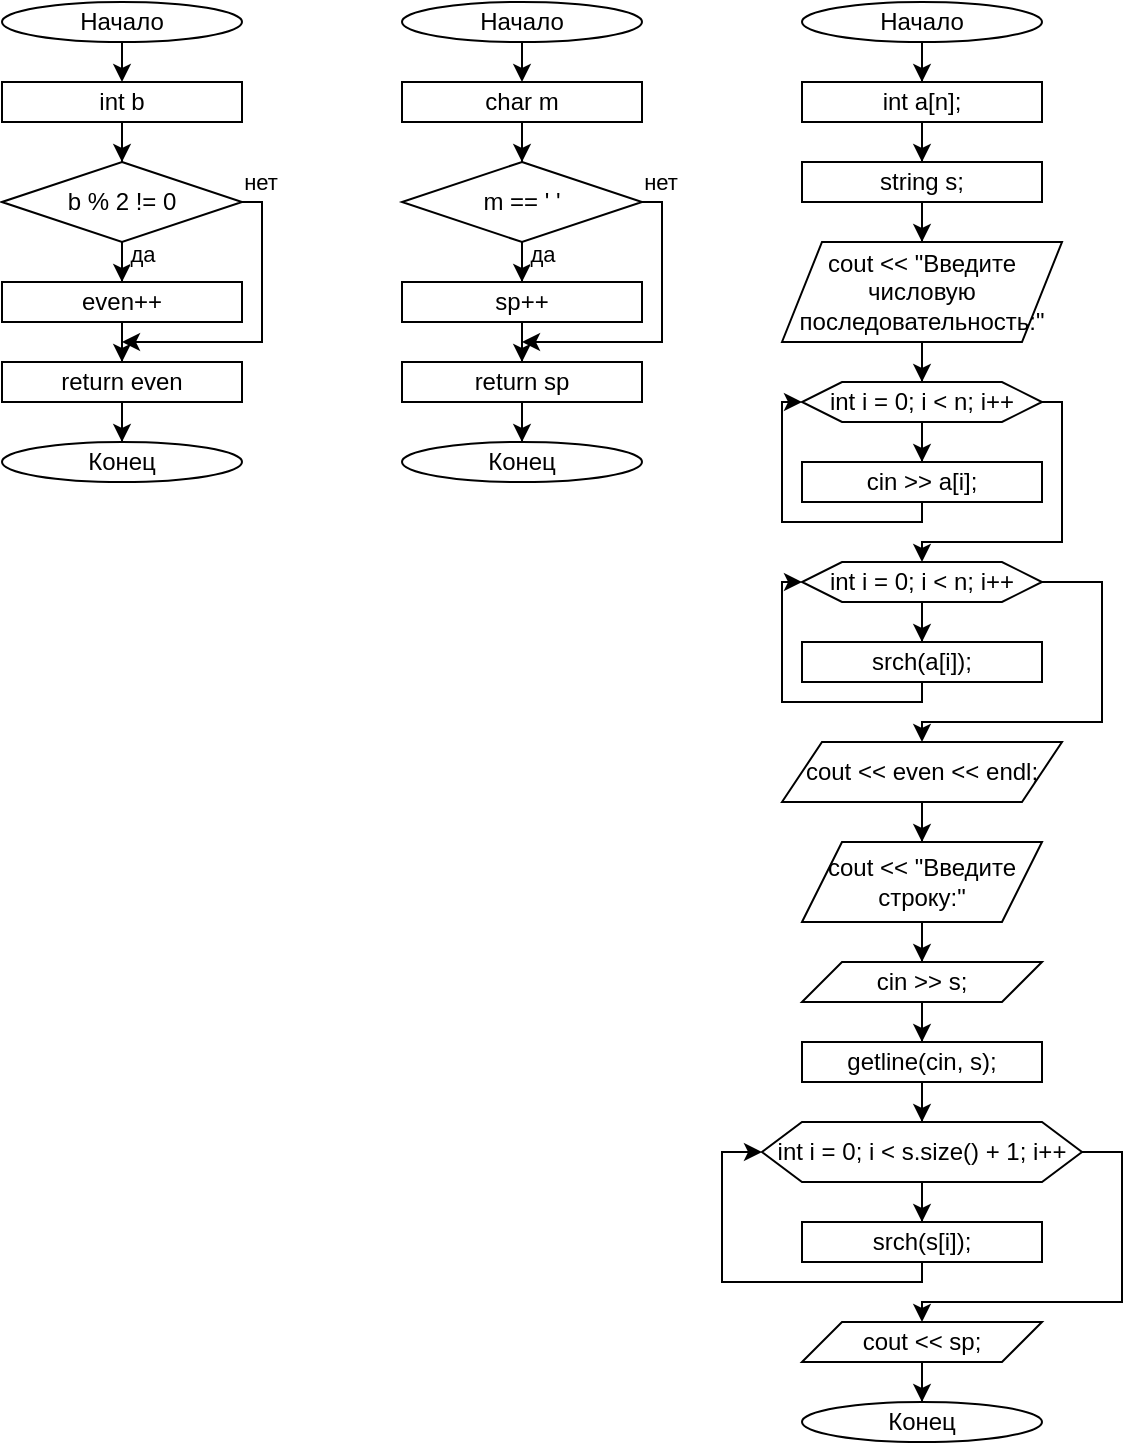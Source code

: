 <mxfile version="24.8.9">
  <diagram name="Страница — 1" id="1MoN2HfSUgx5SikQ9AoL">
    <mxGraphModel dx="1235" dy="768" grid="1" gridSize="10" guides="1" tooltips="1" connect="1" arrows="1" fold="1" page="1" pageScale="1" pageWidth="827" pageHeight="1169" math="0" shadow="0">
      <root>
        <mxCell id="0" />
        <mxCell id="1" parent="0" />
        <mxCell id="2CqEPjGse3Cl0NSdlPYR-14" style="edgeStyle=orthogonalEdgeStyle;rounded=0;orthogonalLoop=1;jettySize=auto;html=1;entryX=0.5;entryY=0;entryDx=0;entryDy=0;" edge="1" parent="1" source="2CqEPjGse3Cl0NSdlPYR-2">
          <mxGeometry relative="1" as="geometry">
            <mxPoint x="100" y="40" as="targetPoint" />
          </mxGeometry>
        </mxCell>
        <mxCell id="2CqEPjGse3Cl0NSdlPYR-2" value="Начало" style="ellipse;whiteSpace=wrap;html=1;" vertex="1" parent="1">
          <mxGeometry x="40" width="120" height="20" as="geometry" />
        </mxCell>
        <mxCell id="2CqEPjGse3Cl0NSdlPYR-3" value="Конец" style="ellipse;whiteSpace=wrap;html=1;" vertex="1" parent="1">
          <mxGeometry x="40" y="220" width="120" height="20" as="geometry" />
        </mxCell>
        <mxCell id="2CqEPjGse3Cl0NSdlPYR-34" style="edgeStyle=orthogonalEdgeStyle;rounded=0;orthogonalLoop=1;jettySize=auto;html=1;entryX=0.5;entryY=0;entryDx=0;entryDy=0;" edge="1" parent="1" source="2CqEPjGse3Cl0NSdlPYR-4">
          <mxGeometry relative="1" as="geometry">
            <mxPoint x="300" y="40" as="targetPoint" />
          </mxGeometry>
        </mxCell>
        <mxCell id="2CqEPjGse3Cl0NSdlPYR-4" value="Начало" style="ellipse;whiteSpace=wrap;html=1;" vertex="1" parent="1">
          <mxGeometry x="240" width="120" height="20" as="geometry" />
        </mxCell>
        <mxCell id="2CqEPjGse3Cl0NSdlPYR-5" value="Конец" style="ellipse;whiteSpace=wrap;html=1;" vertex="1" parent="1">
          <mxGeometry x="240" y="220" width="120" height="20" as="geometry" />
        </mxCell>
        <mxCell id="2CqEPjGse3Cl0NSdlPYR-49" style="edgeStyle=orthogonalEdgeStyle;rounded=0;orthogonalLoop=1;jettySize=auto;html=1;entryX=0.5;entryY=0;entryDx=0;entryDy=0;" edge="1" parent="1" source="2CqEPjGse3Cl0NSdlPYR-6" target="2CqEPjGse3Cl0NSdlPYR-38">
          <mxGeometry relative="1" as="geometry" />
        </mxCell>
        <mxCell id="2CqEPjGse3Cl0NSdlPYR-6" value="Начало" style="ellipse;whiteSpace=wrap;html=1;" vertex="1" parent="1">
          <mxGeometry x="440" width="120" height="20" as="geometry" />
        </mxCell>
        <mxCell id="2CqEPjGse3Cl0NSdlPYR-7" value="Конец" style="ellipse;whiteSpace=wrap;html=1;" vertex="1" parent="1">
          <mxGeometry x="440" y="700" width="120" height="20" as="geometry" />
        </mxCell>
        <mxCell id="2CqEPjGse3Cl0NSdlPYR-16" style="edgeStyle=orthogonalEdgeStyle;rounded=0;orthogonalLoop=1;jettySize=auto;html=1;entryX=0.5;entryY=0;entryDx=0;entryDy=0;" edge="1" parent="1" source="2CqEPjGse3Cl0NSdlPYR-9" target="2CqEPjGse3Cl0NSdlPYR-10">
          <mxGeometry relative="1" as="geometry" />
        </mxCell>
        <mxCell id="2CqEPjGse3Cl0NSdlPYR-20" style="edgeStyle=orthogonalEdgeStyle;rounded=0;orthogonalLoop=1;jettySize=auto;html=1;exitX=1;exitY=0.5;exitDx=0;exitDy=0;" edge="1" parent="1" source="2CqEPjGse3Cl0NSdlPYR-10">
          <mxGeometry relative="1" as="geometry">
            <mxPoint x="100" y="170" as="targetPoint" />
            <Array as="points">
              <mxPoint x="170" y="100" />
              <mxPoint x="170" y="170" />
            </Array>
          </mxGeometry>
        </mxCell>
        <mxCell id="2CqEPjGse3Cl0NSdlPYR-23" value="нет" style="edgeLabel;html=1;align=center;verticalAlign=middle;resizable=0;points=[];" vertex="1" connectable="0" parent="2CqEPjGse3Cl0NSdlPYR-20">
          <mxGeometry x="-0.885" y="1" relative="1" as="geometry">
            <mxPoint y="-9" as="offset" />
          </mxGeometry>
        </mxCell>
        <mxCell id="2CqEPjGse3Cl0NSdlPYR-9" value="int b" style="rounded=0;whiteSpace=wrap;html=1;" vertex="1" parent="1">
          <mxGeometry x="40" y="40" width="120" height="20" as="geometry" />
        </mxCell>
        <mxCell id="2CqEPjGse3Cl0NSdlPYR-17" style="edgeStyle=orthogonalEdgeStyle;rounded=0;orthogonalLoop=1;jettySize=auto;html=1;entryX=0.5;entryY=0;entryDx=0;entryDy=0;" edge="1" parent="1" source="2CqEPjGse3Cl0NSdlPYR-10" target="2CqEPjGse3Cl0NSdlPYR-11">
          <mxGeometry relative="1" as="geometry" />
        </mxCell>
        <mxCell id="2CqEPjGse3Cl0NSdlPYR-22" value="да" style="edgeLabel;html=1;align=center;verticalAlign=middle;resizable=0;points=[];" vertex="1" connectable="0" parent="2CqEPjGse3Cl0NSdlPYR-17">
          <mxGeometry x="0.525" y="-3" relative="1" as="geometry">
            <mxPoint x="13" as="offset" />
          </mxGeometry>
        </mxCell>
        <mxCell id="2CqEPjGse3Cl0NSdlPYR-10" value="b % 2 != 0" style="rhombus;whiteSpace=wrap;html=1;" vertex="1" parent="1">
          <mxGeometry x="40" y="80" width="120" height="40" as="geometry" />
        </mxCell>
        <mxCell id="2CqEPjGse3Cl0NSdlPYR-19" style="edgeStyle=orthogonalEdgeStyle;rounded=0;orthogonalLoop=1;jettySize=auto;html=1;entryX=0.5;entryY=0;entryDx=0;entryDy=0;" edge="1" parent="1" source="2CqEPjGse3Cl0NSdlPYR-11" target="2CqEPjGse3Cl0NSdlPYR-12">
          <mxGeometry relative="1" as="geometry" />
        </mxCell>
        <mxCell id="2CqEPjGse3Cl0NSdlPYR-11" value="even++" style="rounded=0;whiteSpace=wrap;html=1;" vertex="1" parent="1">
          <mxGeometry x="40" y="140" width="120" height="20" as="geometry" />
        </mxCell>
        <mxCell id="2CqEPjGse3Cl0NSdlPYR-21" style="edgeStyle=orthogonalEdgeStyle;rounded=0;orthogonalLoop=1;jettySize=auto;html=1;entryX=0.5;entryY=0;entryDx=0;entryDy=0;" edge="1" parent="1" source="2CqEPjGse3Cl0NSdlPYR-12" target="2CqEPjGse3Cl0NSdlPYR-3">
          <mxGeometry relative="1" as="geometry" />
        </mxCell>
        <mxCell id="2CqEPjGse3Cl0NSdlPYR-12" value="return even" style="rounded=0;whiteSpace=wrap;html=1;" vertex="1" parent="1">
          <mxGeometry x="40" y="180" width="120" height="20" as="geometry" />
        </mxCell>
        <mxCell id="2CqEPjGse3Cl0NSdlPYR-24" style="edgeStyle=orthogonalEdgeStyle;rounded=0;orthogonalLoop=1;jettySize=auto;html=1;entryX=0.5;entryY=0;entryDx=0;entryDy=0;" edge="1" parent="1" source="2CqEPjGse3Cl0NSdlPYR-27" target="2CqEPjGse3Cl0NSdlPYR-30">
          <mxGeometry relative="1" as="geometry" />
        </mxCell>
        <mxCell id="2CqEPjGse3Cl0NSdlPYR-25" style="edgeStyle=orthogonalEdgeStyle;rounded=0;orthogonalLoop=1;jettySize=auto;html=1;exitX=1;exitY=0.5;exitDx=0;exitDy=0;" edge="1" parent="1" source="2CqEPjGse3Cl0NSdlPYR-30">
          <mxGeometry relative="1" as="geometry">
            <mxPoint x="300" y="170" as="targetPoint" />
            <Array as="points">
              <mxPoint x="370" y="100" />
              <mxPoint x="370" y="170" />
            </Array>
          </mxGeometry>
        </mxCell>
        <mxCell id="2CqEPjGse3Cl0NSdlPYR-26" value="нет" style="edgeLabel;html=1;align=center;verticalAlign=middle;resizable=0;points=[];" vertex="1" connectable="0" parent="2CqEPjGse3Cl0NSdlPYR-25">
          <mxGeometry x="-0.885" y="1" relative="1" as="geometry">
            <mxPoint y="-9" as="offset" />
          </mxGeometry>
        </mxCell>
        <mxCell id="2CqEPjGse3Cl0NSdlPYR-27" value="char m" style="rounded=0;whiteSpace=wrap;html=1;" vertex="1" parent="1">
          <mxGeometry x="240" y="40" width="120" height="20" as="geometry" />
        </mxCell>
        <mxCell id="2CqEPjGse3Cl0NSdlPYR-28" style="edgeStyle=orthogonalEdgeStyle;rounded=0;orthogonalLoop=1;jettySize=auto;html=1;entryX=0.5;entryY=0;entryDx=0;entryDy=0;" edge="1" parent="1" source="2CqEPjGse3Cl0NSdlPYR-30" target="2CqEPjGse3Cl0NSdlPYR-32">
          <mxGeometry relative="1" as="geometry" />
        </mxCell>
        <mxCell id="2CqEPjGse3Cl0NSdlPYR-29" value="да" style="edgeLabel;html=1;align=center;verticalAlign=middle;resizable=0;points=[];" vertex="1" connectable="0" parent="2CqEPjGse3Cl0NSdlPYR-28">
          <mxGeometry x="0.525" y="-3" relative="1" as="geometry">
            <mxPoint x="13" as="offset" />
          </mxGeometry>
        </mxCell>
        <mxCell id="2CqEPjGse3Cl0NSdlPYR-30" value="m == &#39; &#39;" style="rhombus;whiteSpace=wrap;html=1;" vertex="1" parent="1">
          <mxGeometry x="240" y="80" width="120" height="40" as="geometry" />
        </mxCell>
        <mxCell id="2CqEPjGse3Cl0NSdlPYR-31" style="edgeStyle=orthogonalEdgeStyle;rounded=0;orthogonalLoop=1;jettySize=auto;html=1;entryX=0.5;entryY=0;entryDx=0;entryDy=0;" edge="1" parent="1" source="2CqEPjGse3Cl0NSdlPYR-32" target="2CqEPjGse3Cl0NSdlPYR-33">
          <mxGeometry relative="1" as="geometry" />
        </mxCell>
        <mxCell id="2CqEPjGse3Cl0NSdlPYR-32" value="sp++" style="rounded=0;whiteSpace=wrap;html=1;" vertex="1" parent="1">
          <mxGeometry x="240" y="140" width="120" height="20" as="geometry" />
        </mxCell>
        <mxCell id="2CqEPjGse3Cl0NSdlPYR-36" style="edgeStyle=orthogonalEdgeStyle;rounded=0;orthogonalLoop=1;jettySize=auto;html=1;entryX=0.5;entryY=0;entryDx=0;entryDy=0;" edge="1" parent="1" source="2CqEPjGse3Cl0NSdlPYR-33" target="2CqEPjGse3Cl0NSdlPYR-5">
          <mxGeometry relative="1" as="geometry" />
        </mxCell>
        <mxCell id="2CqEPjGse3Cl0NSdlPYR-33" value="return sp" style="rounded=0;whiteSpace=wrap;html=1;" vertex="1" parent="1">
          <mxGeometry x="240" y="180" width="120" height="20" as="geometry" />
        </mxCell>
        <mxCell id="2CqEPjGse3Cl0NSdlPYR-50" style="edgeStyle=orthogonalEdgeStyle;rounded=0;orthogonalLoop=1;jettySize=auto;html=1;entryX=0.5;entryY=0;entryDx=0;entryDy=0;" edge="1" parent="1" source="2CqEPjGse3Cl0NSdlPYR-38" target="2CqEPjGse3Cl0NSdlPYR-41">
          <mxGeometry relative="1" as="geometry" />
        </mxCell>
        <mxCell id="2CqEPjGse3Cl0NSdlPYR-38" value="&lt;span style=&quot;white-space: normal;&quot;&gt;int a[n];&lt;/span&gt;" style="rounded=0;whiteSpace=wrap;html=1;" vertex="1" parent="1">
          <mxGeometry x="440" y="40" width="120" height="20" as="geometry" />
        </mxCell>
        <mxCell id="2CqEPjGse3Cl0NSdlPYR-51" style="edgeStyle=orthogonalEdgeStyle;rounded=0;orthogonalLoop=1;jettySize=auto;html=1;entryX=0.5;entryY=0;entryDx=0;entryDy=0;" edge="1" parent="1" source="2CqEPjGse3Cl0NSdlPYR-41" target="2CqEPjGse3Cl0NSdlPYR-42">
          <mxGeometry relative="1" as="geometry" />
        </mxCell>
        <mxCell id="2CqEPjGse3Cl0NSdlPYR-41" value="string s;" style="rounded=0;whiteSpace=wrap;html=1;" vertex="1" parent="1">
          <mxGeometry x="440" y="80" width="120" height="20" as="geometry" />
        </mxCell>
        <mxCell id="2CqEPjGse3Cl0NSdlPYR-48" style="edgeStyle=orthogonalEdgeStyle;rounded=0;orthogonalLoop=1;jettySize=auto;html=1;entryX=0.5;entryY=0;entryDx=0;entryDy=0;" edge="1" parent="1" source="2CqEPjGse3Cl0NSdlPYR-42" target="2CqEPjGse3Cl0NSdlPYR-43">
          <mxGeometry relative="1" as="geometry" />
        </mxCell>
        <mxCell id="2CqEPjGse3Cl0NSdlPYR-42" value="cout &amp;lt;&amp;lt; &quot;Введите числовую последовательность:&quot;" style="shape=parallelogram;perimeter=parallelogramPerimeter;whiteSpace=wrap;html=1;fixedSize=1;" vertex="1" parent="1">
          <mxGeometry x="430" y="120" width="140" height="50" as="geometry" />
        </mxCell>
        <mxCell id="2CqEPjGse3Cl0NSdlPYR-45" style="edgeStyle=orthogonalEdgeStyle;rounded=0;orthogonalLoop=1;jettySize=auto;html=1;entryX=0.5;entryY=0;entryDx=0;entryDy=0;" edge="1" parent="1" source="2CqEPjGse3Cl0NSdlPYR-43" target="2CqEPjGse3Cl0NSdlPYR-44">
          <mxGeometry relative="1" as="geometry" />
        </mxCell>
        <mxCell id="2CqEPjGse3Cl0NSdlPYR-47" style="edgeStyle=orthogonalEdgeStyle;rounded=0;orthogonalLoop=1;jettySize=auto;html=1;exitX=1;exitY=0.5;exitDx=0;exitDy=0;" edge="1" parent="1" source="2CqEPjGse3Cl0NSdlPYR-43">
          <mxGeometry relative="1" as="geometry">
            <mxPoint x="500" y="280" as="targetPoint" />
            <Array as="points">
              <mxPoint x="570" y="200" />
              <mxPoint x="570" y="270" />
              <mxPoint x="500" y="270" />
            </Array>
          </mxGeometry>
        </mxCell>
        <mxCell id="2CqEPjGse3Cl0NSdlPYR-43" value="int i = 0; i &amp;lt; n; i++" style="shape=hexagon;perimeter=hexagonPerimeter2;whiteSpace=wrap;html=1;fixedSize=1;" vertex="1" parent="1">
          <mxGeometry x="440" y="190" width="120" height="20" as="geometry" />
        </mxCell>
        <mxCell id="2CqEPjGse3Cl0NSdlPYR-46" style="edgeStyle=orthogonalEdgeStyle;rounded=0;orthogonalLoop=1;jettySize=auto;html=1;entryX=0;entryY=0.5;entryDx=0;entryDy=0;exitX=0.5;exitY=1;exitDx=0;exitDy=0;" edge="1" parent="1" source="2CqEPjGse3Cl0NSdlPYR-44" target="2CqEPjGse3Cl0NSdlPYR-43">
          <mxGeometry relative="1" as="geometry">
            <Array as="points">
              <mxPoint x="500" y="260" />
              <mxPoint x="430" y="260" />
              <mxPoint x="430" y="200" />
            </Array>
          </mxGeometry>
        </mxCell>
        <mxCell id="2CqEPjGse3Cl0NSdlPYR-44" value="cin &amp;gt;&amp;gt; a[i];" style="rounded=0;whiteSpace=wrap;html=1;" vertex="1" parent="1">
          <mxGeometry x="440" y="230" width="120" height="20" as="geometry" />
        </mxCell>
        <mxCell id="2CqEPjGse3Cl0NSdlPYR-55" style="edgeStyle=orthogonalEdgeStyle;rounded=0;orthogonalLoop=1;jettySize=auto;html=1;entryX=0.5;entryY=0;entryDx=0;entryDy=0;" edge="1" parent="1" source="2CqEPjGse3Cl0NSdlPYR-53" target="2CqEPjGse3Cl0NSdlPYR-54">
          <mxGeometry relative="1" as="geometry" />
        </mxCell>
        <mxCell id="2CqEPjGse3Cl0NSdlPYR-58" style="edgeStyle=orthogonalEdgeStyle;rounded=0;orthogonalLoop=1;jettySize=auto;html=1;exitX=1;exitY=0.5;exitDx=0;exitDy=0;" edge="1" parent="1" source="2CqEPjGse3Cl0NSdlPYR-53">
          <mxGeometry relative="1" as="geometry">
            <mxPoint x="500" y="370" as="targetPoint" />
            <Array as="points">
              <mxPoint x="590" y="290" />
              <mxPoint x="590" y="360" />
              <mxPoint x="500" y="360" />
            </Array>
          </mxGeometry>
        </mxCell>
        <mxCell id="2CqEPjGse3Cl0NSdlPYR-53" value="int i = 0; i &amp;lt; n; i++" style="shape=hexagon;perimeter=hexagonPerimeter2;whiteSpace=wrap;html=1;fixedSize=1;" vertex="1" parent="1">
          <mxGeometry x="440" y="280" width="120" height="20" as="geometry" />
        </mxCell>
        <mxCell id="2CqEPjGse3Cl0NSdlPYR-57" style="edgeStyle=orthogonalEdgeStyle;rounded=0;orthogonalLoop=1;jettySize=auto;html=1;entryX=0;entryY=0.5;entryDx=0;entryDy=0;exitX=0.5;exitY=1;exitDx=0;exitDy=0;" edge="1" parent="1" source="2CqEPjGse3Cl0NSdlPYR-54" target="2CqEPjGse3Cl0NSdlPYR-53">
          <mxGeometry relative="1" as="geometry">
            <Array as="points">
              <mxPoint x="500" y="350" />
              <mxPoint x="430" y="350" />
              <mxPoint x="430" y="290" />
            </Array>
          </mxGeometry>
        </mxCell>
        <mxCell id="2CqEPjGse3Cl0NSdlPYR-54" value="srch(a[i]);" style="rounded=0;whiteSpace=wrap;html=1;" vertex="1" parent="1">
          <mxGeometry x="440" y="320" width="120" height="20" as="geometry" />
        </mxCell>
        <mxCell id="2CqEPjGse3Cl0NSdlPYR-60" style="edgeStyle=orthogonalEdgeStyle;rounded=0;orthogonalLoop=1;jettySize=auto;html=1;entryX=0.5;entryY=0;entryDx=0;entryDy=0;" edge="1" parent="1" source="2CqEPjGse3Cl0NSdlPYR-56" target="2CqEPjGse3Cl0NSdlPYR-59">
          <mxGeometry relative="1" as="geometry" />
        </mxCell>
        <mxCell id="2CqEPjGse3Cl0NSdlPYR-56" value="cout &amp;lt;&amp;lt; even &amp;lt;&amp;lt; endl;" style="shape=parallelogram;perimeter=parallelogramPerimeter;whiteSpace=wrap;html=1;fixedSize=1;" vertex="1" parent="1">
          <mxGeometry x="430" y="370" width="140" height="30" as="geometry" />
        </mxCell>
        <mxCell id="2CqEPjGse3Cl0NSdlPYR-63" style="edgeStyle=orthogonalEdgeStyle;rounded=0;orthogonalLoop=1;jettySize=auto;html=1;entryX=0.5;entryY=0;entryDx=0;entryDy=0;" edge="1" parent="1" source="2CqEPjGse3Cl0NSdlPYR-59" target="2CqEPjGse3Cl0NSdlPYR-61">
          <mxGeometry relative="1" as="geometry" />
        </mxCell>
        <mxCell id="2CqEPjGse3Cl0NSdlPYR-59" value="cout &amp;lt;&amp;lt; &quot;Введите строку:&quot;" style="shape=parallelogram;perimeter=parallelogramPerimeter;whiteSpace=wrap;html=1;fixedSize=1;" vertex="1" parent="1">
          <mxGeometry x="440" y="420" width="120" height="40" as="geometry" />
        </mxCell>
        <mxCell id="2CqEPjGse3Cl0NSdlPYR-65" style="edgeStyle=orthogonalEdgeStyle;rounded=0;orthogonalLoop=1;jettySize=auto;html=1;entryX=0.5;entryY=0;entryDx=0;entryDy=0;" edge="1" parent="1" source="2CqEPjGse3Cl0NSdlPYR-61" target="2CqEPjGse3Cl0NSdlPYR-62">
          <mxGeometry relative="1" as="geometry" />
        </mxCell>
        <mxCell id="2CqEPjGse3Cl0NSdlPYR-61" value="cin &amp;gt;&amp;gt; s;" style="shape=parallelogram;perimeter=parallelogramPerimeter;whiteSpace=wrap;html=1;fixedSize=1;" vertex="1" parent="1">
          <mxGeometry x="440" y="480" width="120" height="20" as="geometry" />
        </mxCell>
        <mxCell id="2CqEPjGse3Cl0NSdlPYR-67" style="edgeStyle=orthogonalEdgeStyle;rounded=0;orthogonalLoop=1;jettySize=auto;html=1;entryX=0.5;entryY=0;entryDx=0;entryDy=0;" edge="1" parent="1" source="2CqEPjGse3Cl0NSdlPYR-62" target="2CqEPjGse3Cl0NSdlPYR-66">
          <mxGeometry relative="1" as="geometry" />
        </mxCell>
        <mxCell id="2CqEPjGse3Cl0NSdlPYR-62" value="getline(cin, s);" style="rounded=0;whiteSpace=wrap;html=1;" vertex="1" parent="1">
          <mxGeometry x="440" y="520" width="120" height="20" as="geometry" />
        </mxCell>
        <mxCell id="2CqEPjGse3Cl0NSdlPYR-69" style="edgeStyle=orthogonalEdgeStyle;rounded=0;orthogonalLoop=1;jettySize=auto;html=1;entryX=0.5;entryY=0;entryDx=0;entryDy=0;" edge="1" parent="1" source="2CqEPjGse3Cl0NSdlPYR-66" target="2CqEPjGse3Cl0NSdlPYR-68">
          <mxGeometry relative="1" as="geometry" />
        </mxCell>
        <mxCell id="2CqEPjGse3Cl0NSdlPYR-72" style="edgeStyle=orthogonalEdgeStyle;rounded=0;orthogonalLoop=1;jettySize=auto;html=1;entryX=0.5;entryY=0;entryDx=0;entryDy=0;exitX=1;exitY=0.5;exitDx=0;exitDy=0;" edge="1" parent="1" source="2CqEPjGse3Cl0NSdlPYR-66" target="2CqEPjGse3Cl0NSdlPYR-71">
          <mxGeometry relative="1" as="geometry">
            <Array as="points">
              <mxPoint x="600" y="575" />
              <mxPoint x="600" y="650" />
              <mxPoint x="500" y="650" />
            </Array>
          </mxGeometry>
        </mxCell>
        <mxCell id="2CqEPjGse3Cl0NSdlPYR-66" value="int i = 0; i &amp;lt; s.size() + 1; i++" style="shape=hexagon;perimeter=hexagonPerimeter2;whiteSpace=wrap;html=1;fixedSize=1;" vertex="1" parent="1">
          <mxGeometry x="420" y="560" width="160" height="30" as="geometry" />
        </mxCell>
        <mxCell id="2CqEPjGse3Cl0NSdlPYR-70" style="edgeStyle=orthogonalEdgeStyle;rounded=0;orthogonalLoop=1;jettySize=auto;html=1;entryX=0;entryY=0.5;entryDx=0;entryDy=0;exitX=0.5;exitY=1;exitDx=0;exitDy=0;" edge="1" parent="1" source="2CqEPjGse3Cl0NSdlPYR-68" target="2CqEPjGse3Cl0NSdlPYR-66">
          <mxGeometry relative="1" as="geometry">
            <Array as="points">
              <mxPoint x="500" y="640" />
              <mxPoint x="400" y="640" />
              <mxPoint x="400" y="575" />
            </Array>
          </mxGeometry>
        </mxCell>
        <mxCell id="2CqEPjGse3Cl0NSdlPYR-68" value="srch(s[i]);" style="rounded=0;whiteSpace=wrap;html=1;" vertex="1" parent="1">
          <mxGeometry x="440" y="610" width="120" height="20" as="geometry" />
        </mxCell>
        <mxCell id="2CqEPjGse3Cl0NSdlPYR-73" style="edgeStyle=orthogonalEdgeStyle;rounded=0;orthogonalLoop=1;jettySize=auto;html=1;entryX=0.5;entryY=0;entryDx=0;entryDy=0;" edge="1" parent="1" source="2CqEPjGse3Cl0NSdlPYR-71" target="2CqEPjGse3Cl0NSdlPYR-7">
          <mxGeometry relative="1" as="geometry" />
        </mxCell>
        <mxCell id="2CqEPjGse3Cl0NSdlPYR-71" value="cout &amp;lt;&amp;lt; sp;" style="shape=parallelogram;perimeter=parallelogramPerimeter;whiteSpace=wrap;html=1;fixedSize=1;" vertex="1" parent="1">
          <mxGeometry x="440" y="660" width="120" height="20" as="geometry" />
        </mxCell>
      </root>
    </mxGraphModel>
  </diagram>
</mxfile>
